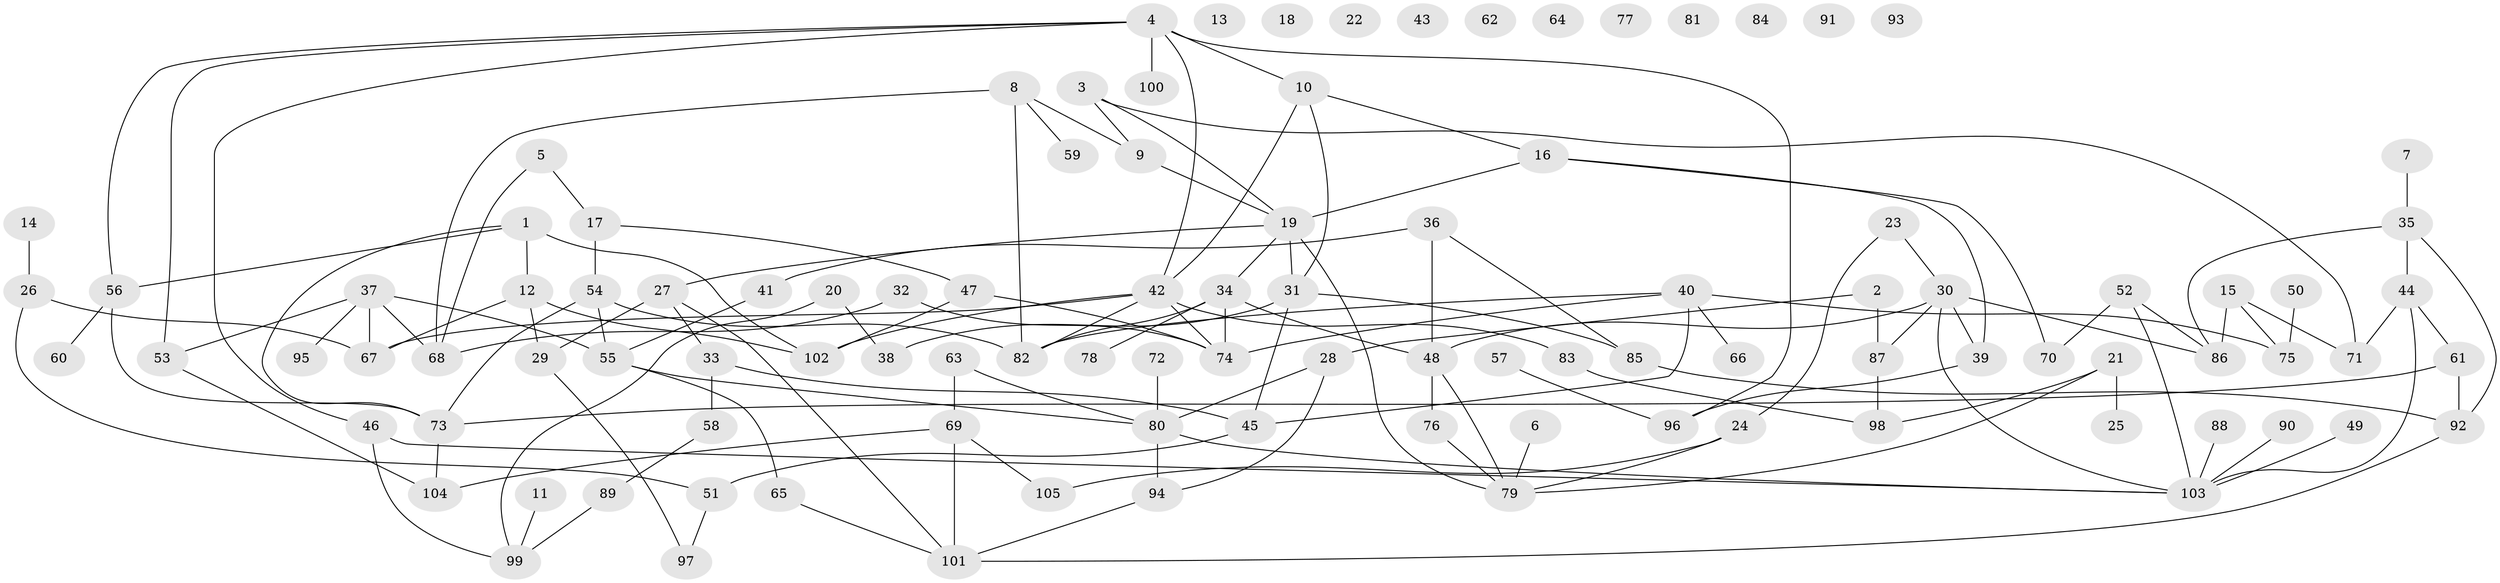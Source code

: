 // Generated by graph-tools (version 1.1) at 2025/25/03/09/25 03:25:18]
// undirected, 105 vertices, 148 edges
graph export_dot {
graph [start="1"]
  node [color=gray90,style=filled];
  1;
  2;
  3;
  4;
  5;
  6;
  7;
  8;
  9;
  10;
  11;
  12;
  13;
  14;
  15;
  16;
  17;
  18;
  19;
  20;
  21;
  22;
  23;
  24;
  25;
  26;
  27;
  28;
  29;
  30;
  31;
  32;
  33;
  34;
  35;
  36;
  37;
  38;
  39;
  40;
  41;
  42;
  43;
  44;
  45;
  46;
  47;
  48;
  49;
  50;
  51;
  52;
  53;
  54;
  55;
  56;
  57;
  58;
  59;
  60;
  61;
  62;
  63;
  64;
  65;
  66;
  67;
  68;
  69;
  70;
  71;
  72;
  73;
  74;
  75;
  76;
  77;
  78;
  79;
  80;
  81;
  82;
  83;
  84;
  85;
  86;
  87;
  88;
  89;
  90;
  91;
  92;
  93;
  94;
  95;
  96;
  97;
  98;
  99;
  100;
  101;
  102;
  103;
  104;
  105;
  1 -- 12;
  1 -- 56;
  1 -- 73;
  1 -- 102;
  2 -- 28;
  2 -- 87;
  3 -- 9;
  3 -- 19;
  3 -- 71;
  4 -- 10;
  4 -- 42;
  4 -- 46;
  4 -- 53;
  4 -- 56;
  4 -- 96;
  4 -- 100;
  5 -- 17;
  5 -- 68;
  6 -- 79;
  7 -- 35;
  8 -- 9;
  8 -- 59;
  8 -- 68;
  8 -- 82;
  9 -- 19;
  10 -- 16;
  10 -- 31;
  10 -- 42;
  11 -- 99;
  12 -- 29;
  12 -- 67;
  12 -- 102;
  14 -- 26;
  15 -- 71;
  15 -- 75;
  15 -- 86;
  16 -- 19;
  16 -- 39;
  16 -- 70;
  17 -- 47;
  17 -- 54;
  19 -- 27;
  19 -- 31;
  19 -- 34;
  19 -- 79;
  20 -- 38;
  20 -- 99;
  21 -- 25;
  21 -- 79;
  21 -- 98;
  23 -- 24;
  23 -- 30;
  24 -- 79;
  24 -- 105;
  26 -- 51;
  26 -- 67;
  27 -- 29;
  27 -- 33;
  27 -- 101;
  28 -- 80;
  28 -- 94;
  29 -- 97;
  30 -- 39;
  30 -- 48;
  30 -- 86;
  30 -- 87;
  30 -- 103;
  31 -- 38;
  31 -- 45;
  31 -- 85;
  32 -- 68;
  32 -- 74;
  33 -- 45;
  33 -- 58;
  34 -- 48;
  34 -- 74;
  34 -- 78;
  34 -- 82;
  35 -- 44;
  35 -- 86;
  35 -- 92;
  36 -- 41;
  36 -- 48;
  36 -- 85;
  37 -- 53;
  37 -- 55;
  37 -- 67;
  37 -- 68;
  37 -- 95;
  39 -- 96;
  40 -- 45;
  40 -- 66;
  40 -- 74;
  40 -- 75;
  40 -- 82;
  41 -- 55;
  42 -- 67;
  42 -- 74;
  42 -- 82;
  42 -- 83;
  42 -- 102;
  44 -- 61;
  44 -- 71;
  44 -- 103;
  45 -- 51;
  46 -- 99;
  46 -- 103;
  47 -- 74;
  47 -- 102;
  48 -- 76;
  48 -- 79;
  49 -- 103;
  50 -- 75;
  51 -- 97;
  52 -- 70;
  52 -- 86;
  52 -- 103;
  53 -- 104;
  54 -- 55;
  54 -- 73;
  54 -- 82;
  55 -- 65;
  55 -- 80;
  56 -- 60;
  56 -- 73;
  57 -- 96;
  58 -- 89;
  61 -- 73;
  61 -- 92;
  63 -- 69;
  63 -- 80;
  65 -- 101;
  69 -- 101;
  69 -- 104;
  69 -- 105;
  72 -- 80;
  73 -- 104;
  76 -- 79;
  80 -- 94;
  80 -- 103;
  83 -- 98;
  85 -- 92;
  87 -- 98;
  88 -- 103;
  89 -- 99;
  90 -- 103;
  92 -- 101;
  94 -- 101;
}
